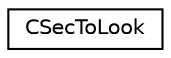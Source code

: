digraph "Graphical Class Hierarchy"
{
 // LATEX_PDF_SIZE
  edge [fontname="Helvetica",fontsize="10",labelfontname="Helvetica",labelfontsize="10"];
  node [fontname="Helvetica",fontsize="10",shape=record];
  rankdir="LR";
  Node0 [label="CSecToLook",height=0.2,width=0.4,color="black", fillcolor="white", style="filled",URL="$struct_c_sec_to_look.html",tooltip=" "];
}
